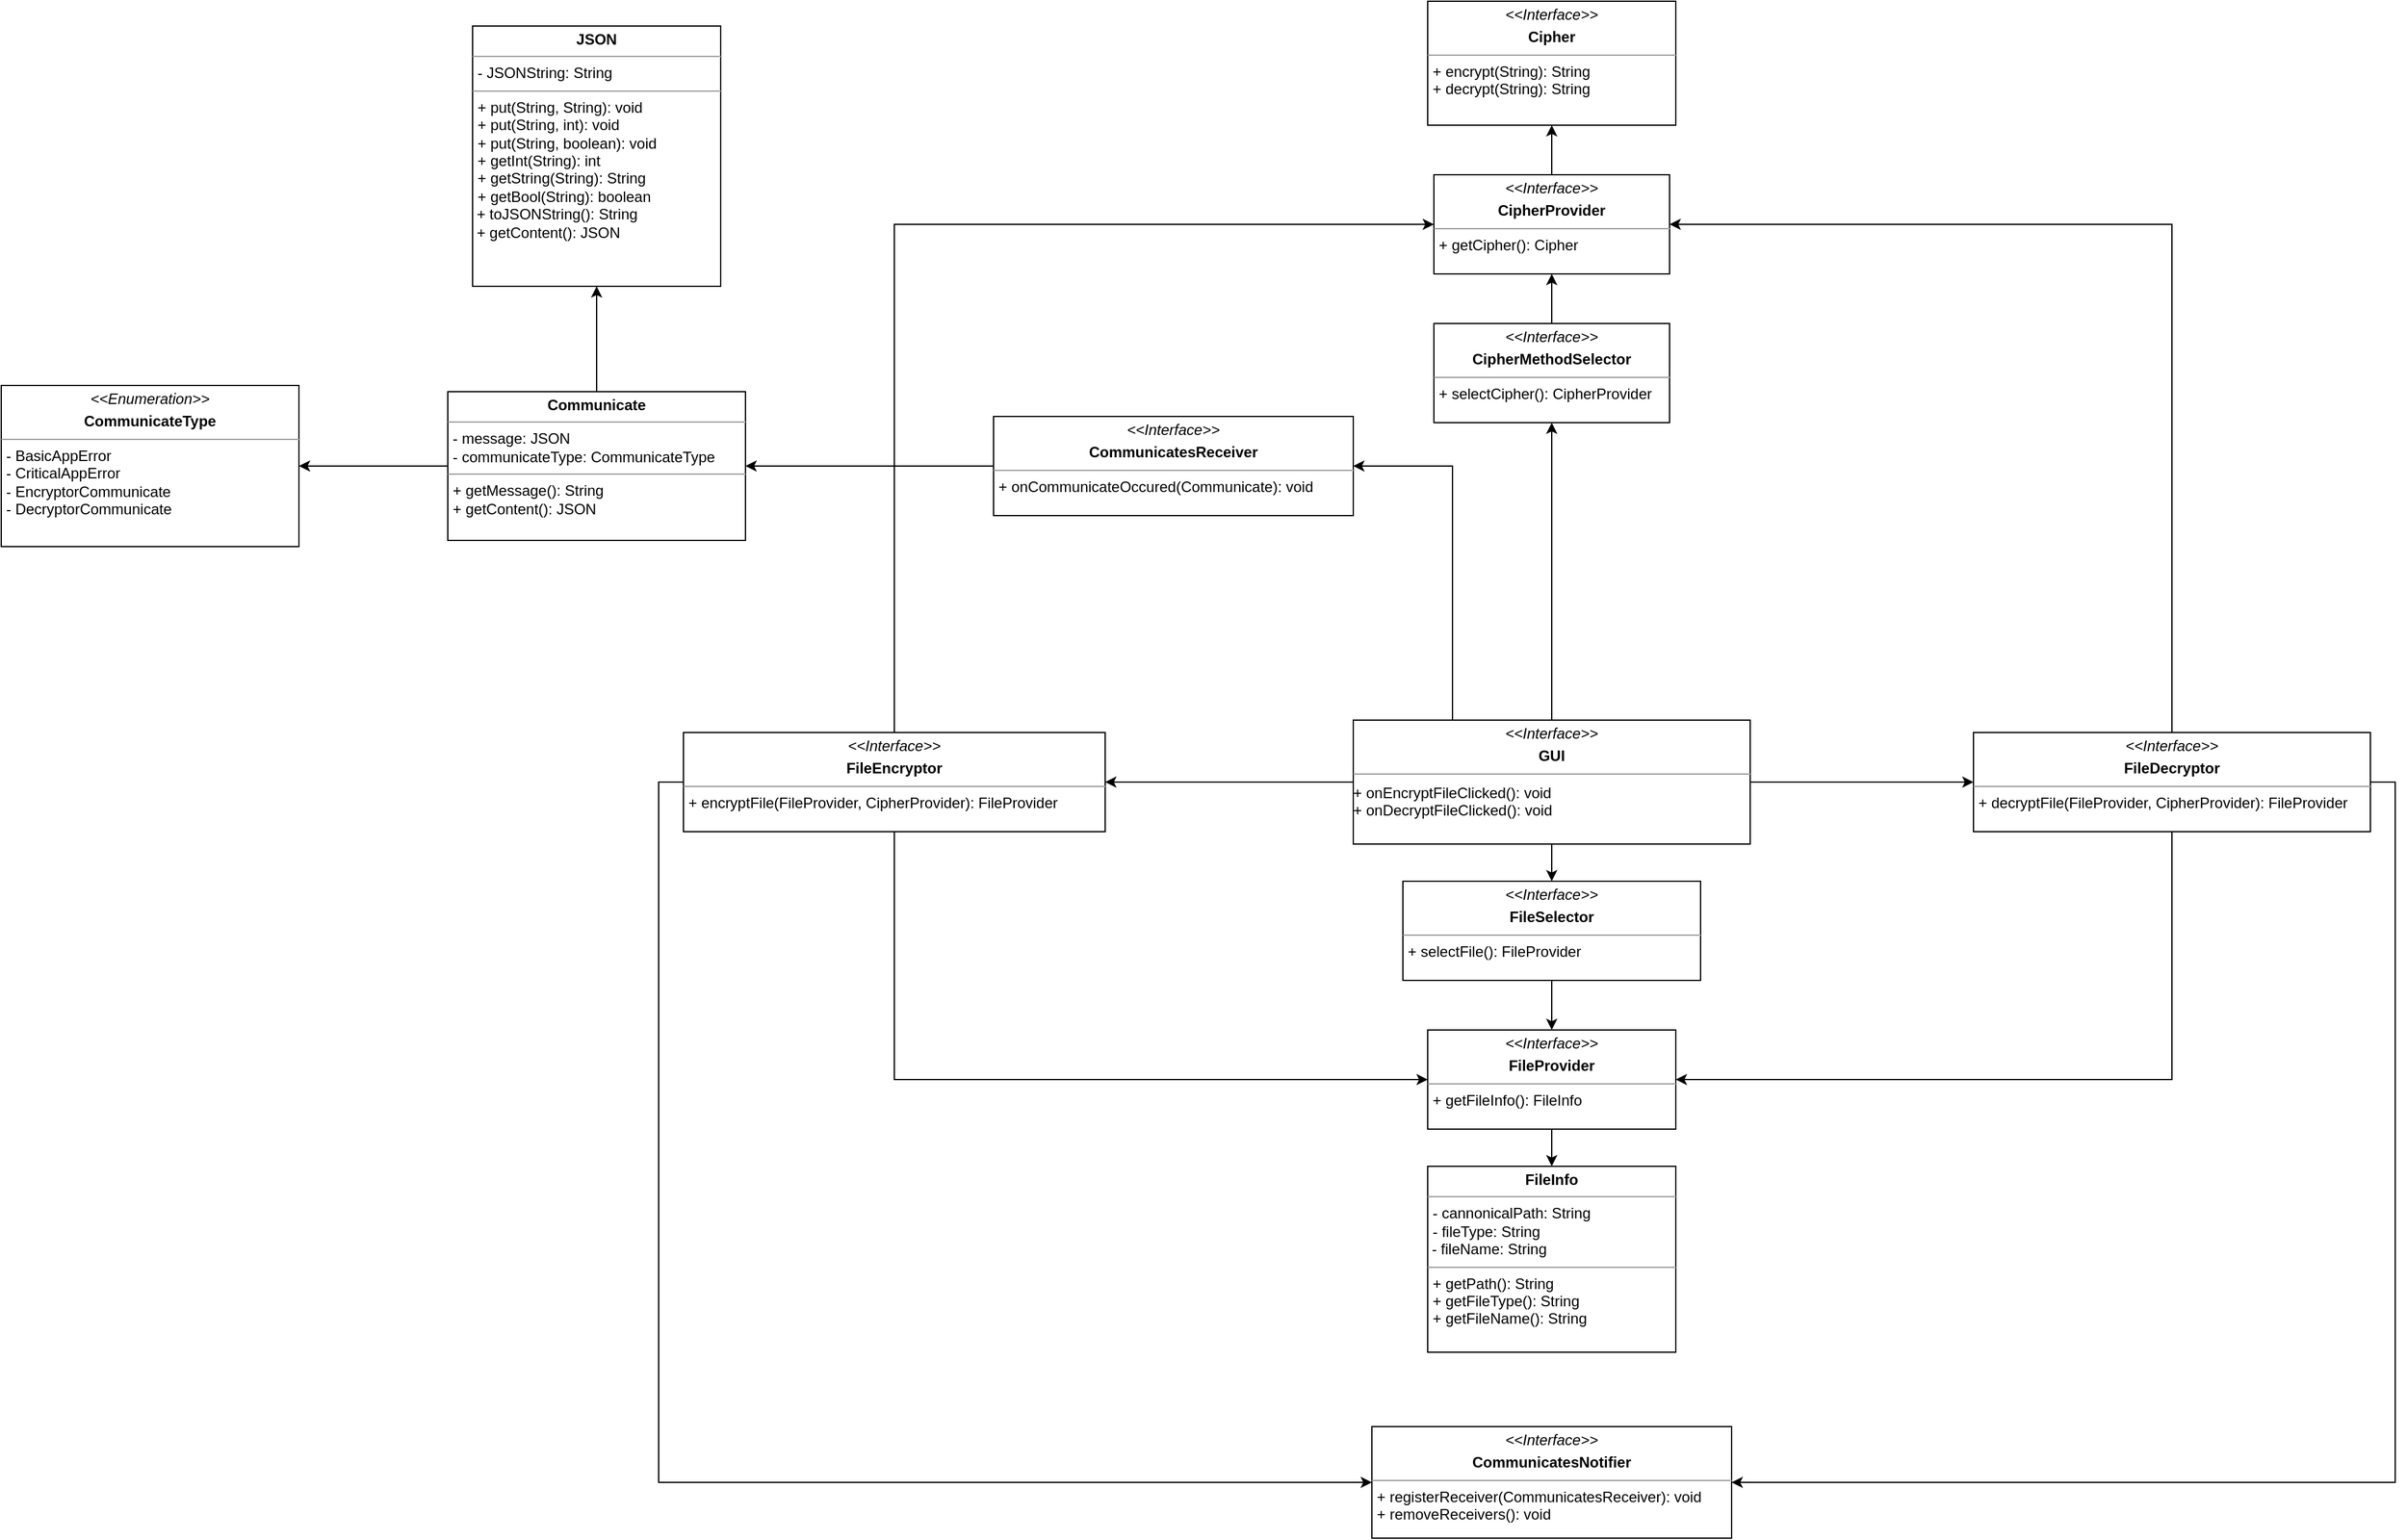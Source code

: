 <mxfile version="23.1.7" type="github">
  <diagram id="C5RBs43oDa-KdzZeNtuy" name="Page-1">
    <mxGraphModel dx="3163" dy="1984" grid="1" gridSize="10" guides="1" tooltips="1" connect="1" arrows="1" fold="1" page="1" pageScale="1" pageWidth="827" pageHeight="1169" math="0" shadow="0">
      <root>
        <mxCell id="WIyWlLk6GJQsqaUBKTNV-0" />
        <mxCell id="WIyWlLk6GJQsqaUBKTNV-1" parent="WIyWlLk6GJQsqaUBKTNV-0" />
        <mxCell id="a96HarnvfZWFyLArVT6r-29" style="edgeStyle=orthogonalEdgeStyle;rounded=0;orthogonalLoop=1;jettySize=auto;html=1;exitX=0.5;exitY=1;exitDx=0;exitDy=0;entryX=0.5;entryY=0;entryDx=0;entryDy=0;" parent="WIyWlLk6GJQsqaUBKTNV-1" source="a96HarnvfZWFyLArVT6r-2" target="a96HarnvfZWFyLArVT6r-22" edge="1">
          <mxGeometry relative="1" as="geometry" />
        </mxCell>
        <mxCell id="a96HarnvfZWFyLArVT6r-2" value="&lt;p style=&quot;margin:0px;margin-top:4px;text-align:center;&quot;&gt;&lt;i&gt;&amp;lt;&amp;lt;Interface&amp;gt;&amp;gt;&lt;/i&gt;&lt;b&gt;&lt;br&gt;&lt;/b&gt;&lt;/p&gt;&lt;p style=&quot;margin:0px;margin-top:4px;text-align:center;&quot;&gt;&lt;b&gt;FileSelector&lt;/b&gt;&lt;br&gt;&lt;/p&gt;&lt;hr size=&quot;1&quot;&gt;&lt;p style=&quot;margin:0px;margin-left:4px;&quot;&gt;+ selectFile(): FileProvider&lt;/p&gt;" style="verticalAlign=top;align=left;overflow=fill;html=1;whiteSpace=wrap;" parent="WIyWlLk6GJQsqaUBKTNV-1" vertex="1">
          <mxGeometry x="260" y="280" width="240" height="80" as="geometry" />
        </mxCell>
        <mxCell id="a96HarnvfZWFyLArVT6r-27" style="edgeStyle=orthogonalEdgeStyle;rounded=0;orthogonalLoop=1;jettySize=auto;html=1;exitX=0.5;exitY=1;exitDx=0;exitDy=0;entryX=0;entryY=0.5;entryDx=0;entryDy=0;" parent="WIyWlLk6GJQsqaUBKTNV-1" source="a96HarnvfZWFyLArVT6r-19" target="a96HarnvfZWFyLArVT6r-22" edge="1">
          <mxGeometry relative="1" as="geometry" />
        </mxCell>
        <mxCell id="xnzlkQ7W8ijQOCLR8_S7-12" style="edgeStyle=orthogonalEdgeStyle;rounded=0;orthogonalLoop=1;jettySize=auto;html=1;exitX=0.5;exitY=0;exitDx=0;exitDy=0;entryX=0;entryY=0.5;entryDx=0;entryDy=0;" edge="1" parent="WIyWlLk6GJQsqaUBKTNV-1" source="a96HarnvfZWFyLArVT6r-19" target="a96HarnvfZWFyLArVT6r-23">
          <mxGeometry relative="1" as="geometry" />
        </mxCell>
        <mxCell id="xnzlkQ7W8ijQOCLR8_S7-18" style="edgeStyle=orthogonalEdgeStyle;rounded=0;orthogonalLoop=1;jettySize=auto;html=1;exitX=0;exitY=0.5;exitDx=0;exitDy=0;entryX=0;entryY=0.5;entryDx=0;entryDy=0;" edge="1" parent="WIyWlLk6GJQsqaUBKTNV-1" source="a96HarnvfZWFyLArVT6r-19" target="a96HarnvfZWFyLArVT6r-55">
          <mxGeometry relative="1" as="geometry" />
        </mxCell>
        <mxCell id="a96HarnvfZWFyLArVT6r-19" value="&lt;p style=&quot;margin:0px;margin-top:4px;text-align:center;&quot;&gt;&lt;i&gt;&amp;lt;&amp;lt;Interface&amp;gt;&amp;gt;&lt;/i&gt;&lt;b&gt;&lt;br&gt;&lt;/b&gt;&lt;/p&gt;&lt;p style=&quot;margin:0px;margin-top:4px;text-align:center;&quot;&gt;&lt;b&gt;FileEncryptor&lt;/b&gt;&lt;/p&gt;&lt;hr size=&quot;1&quot;&gt;&lt;p style=&quot;margin:0px;margin-left:4px;&quot;&gt;+ encryptFile(FileProvider, CipherProvider): FileProvider&lt;/p&gt;" style="verticalAlign=top;align=left;overflow=fill;html=1;whiteSpace=wrap;" parent="WIyWlLk6GJQsqaUBKTNV-1" vertex="1">
          <mxGeometry x="-320" y="160" width="340" height="80" as="geometry" />
        </mxCell>
        <mxCell id="a96HarnvfZWFyLArVT6r-26" style="edgeStyle=orthogonalEdgeStyle;rounded=0;orthogonalLoop=1;jettySize=auto;html=1;exitX=0.5;exitY=1;exitDx=0;exitDy=0;entryX=1;entryY=0.5;entryDx=0;entryDy=0;" parent="WIyWlLk6GJQsqaUBKTNV-1" source="a96HarnvfZWFyLArVT6r-20" target="a96HarnvfZWFyLArVT6r-22" edge="1">
          <mxGeometry relative="1" as="geometry" />
        </mxCell>
        <mxCell id="xnzlkQ7W8ijQOCLR8_S7-13" style="edgeStyle=orthogonalEdgeStyle;rounded=0;orthogonalLoop=1;jettySize=auto;html=1;exitX=0.5;exitY=0;exitDx=0;exitDy=0;entryX=1;entryY=0.5;entryDx=0;entryDy=0;" edge="1" parent="WIyWlLk6GJQsqaUBKTNV-1" source="a96HarnvfZWFyLArVT6r-20" target="a96HarnvfZWFyLArVT6r-23">
          <mxGeometry relative="1" as="geometry" />
        </mxCell>
        <mxCell id="xnzlkQ7W8ijQOCLR8_S7-17" style="edgeStyle=orthogonalEdgeStyle;rounded=0;orthogonalLoop=1;jettySize=auto;html=1;exitX=1;exitY=0.5;exitDx=0;exitDy=0;entryX=1;entryY=0.5;entryDx=0;entryDy=0;" edge="1" parent="WIyWlLk6GJQsqaUBKTNV-1" source="a96HarnvfZWFyLArVT6r-20" target="a96HarnvfZWFyLArVT6r-55">
          <mxGeometry relative="1" as="geometry" />
        </mxCell>
        <mxCell id="a96HarnvfZWFyLArVT6r-20" value="&lt;p style=&quot;margin:0px;margin-top:4px;text-align:center;&quot;&gt;&lt;i&gt;&amp;lt;&amp;lt;Interface&amp;gt;&amp;gt;&lt;/i&gt;&lt;b&gt;&lt;br&gt;&lt;/b&gt;&lt;/p&gt;&lt;p style=&quot;margin:0px;margin-top:4px;text-align:center;&quot;&gt;&lt;b&gt;FileDecryptor&lt;/b&gt;&lt;/p&gt;&lt;hr size=&quot;1&quot;&gt;&lt;p style=&quot;margin:0px;margin-left:4px;&quot;&gt;+ decryptFile(FileProvider, CipherProvider): FileProvider&lt;/p&gt;" style="verticalAlign=top;align=left;overflow=fill;html=1;whiteSpace=wrap;" parent="WIyWlLk6GJQsqaUBKTNV-1" vertex="1">
          <mxGeometry x="720" y="160" width="320" height="80" as="geometry" />
        </mxCell>
        <mxCell id="xnzlkQ7W8ijQOCLR8_S7-1" style="edgeStyle=orthogonalEdgeStyle;rounded=0;orthogonalLoop=1;jettySize=auto;html=1;exitX=0.5;exitY=0;exitDx=0;exitDy=0;entryX=0.5;entryY=1;entryDx=0;entryDy=0;" edge="1" parent="WIyWlLk6GJQsqaUBKTNV-1" source="a96HarnvfZWFyLArVT6r-21" target="a96HarnvfZWFyLArVT6r-23">
          <mxGeometry relative="1" as="geometry" />
        </mxCell>
        <mxCell id="a96HarnvfZWFyLArVT6r-21" value="&lt;p style=&quot;margin:0px;margin-top:4px;text-align:center;&quot;&gt;&lt;i&gt;&amp;lt;&amp;lt;Interface&amp;gt;&amp;gt;&lt;/i&gt;&lt;b&gt;&lt;br&gt;&lt;/b&gt;&lt;/p&gt;&lt;p style=&quot;margin:0px;margin-top:4px;text-align:center;&quot;&gt;&lt;b&gt;CipherMethodSelector&lt;/b&gt;&lt;br&gt;&lt;/p&gt;&lt;hr size=&quot;1&quot;&gt;&lt;p style=&quot;margin:0px;margin-left:4px;&quot;&gt;+ selectCipher(): CipherProvider&lt;br&gt;&lt;/p&gt;" style="verticalAlign=top;align=left;overflow=fill;html=1;whiteSpace=wrap;" parent="WIyWlLk6GJQsqaUBKTNV-1" vertex="1">
          <mxGeometry x="285" y="-170" width="190" height="80" as="geometry" />
        </mxCell>
        <mxCell id="a96HarnvfZWFyLArVT6r-32" style="edgeStyle=orthogonalEdgeStyle;rounded=0;orthogonalLoop=1;jettySize=auto;html=1;exitX=0.5;exitY=1;exitDx=0;exitDy=0;" parent="WIyWlLk6GJQsqaUBKTNV-1" source="a96HarnvfZWFyLArVT6r-22" target="a96HarnvfZWFyLArVT6r-25" edge="1">
          <mxGeometry relative="1" as="geometry" />
        </mxCell>
        <mxCell id="a96HarnvfZWFyLArVT6r-22" value="&lt;p style=&quot;margin:0px;margin-top:4px;text-align:center;&quot;&gt;&lt;i&gt;&amp;lt;&amp;lt;Interface&amp;gt;&amp;gt;&lt;/i&gt;&lt;b&gt;&lt;br&gt;&lt;/b&gt;&lt;/p&gt;&lt;p style=&quot;margin:0px;margin-top:4px;text-align:center;&quot;&gt;&lt;b&gt;FileProvider&lt;/b&gt;&lt;br&gt;&lt;/p&gt;&lt;hr size=&quot;1&quot;&gt;&lt;p style=&quot;margin:0px;margin-left:4px;&quot;&gt;+ getFileInfo(): FileInfo&lt;/p&gt;" style="verticalAlign=top;align=left;overflow=fill;html=1;whiteSpace=wrap;" parent="WIyWlLk6GJQsqaUBKTNV-1" vertex="1">
          <mxGeometry x="280" y="400" width="200" height="80" as="geometry" />
        </mxCell>
        <mxCell id="xnzlkQ7W8ijQOCLR8_S7-15" style="edgeStyle=orthogonalEdgeStyle;rounded=0;orthogonalLoop=1;jettySize=auto;html=1;exitX=0.5;exitY=0;exitDx=0;exitDy=0;entryX=0.5;entryY=1;entryDx=0;entryDy=0;" edge="1" parent="WIyWlLk6GJQsqaUBKTNV-1" source="a96HarnvfZWFyLArVT6r-23" target="xnzlkQ7W8ijQOCLR8_S7-14">
          <mxGeometry relative="1" as="geometry" />
        </mxCell>
        <mxCell id="a96HarnvfZWFyLArVT6r-23" value="&lt;p style=&quot;margin:0px;margin-top:4px;text-align:center;&quot;&gt;&lt;i&gt;&amp;lt;&amp;lt;Interface&amp;gt;&amp;gt;&lt;/i&gt;&lt;b&gt;&lt;br&gt;&lt;/b&gt;&lt;/p&gt;&lt;p style=&quot;margin:0px;margin-top:4px;text-align:center;&quot;&gt;&lt;b&gt;CipherProvider&lt;/b&gt;&lt;br&gt;&lt;/p&gt;&lt;hr size=&quot;1&quot;&gt;&lt;p style=&quot;margin:0px;margin-left:4px;&quot;&gt;+ getCipher(): Cipher&lt;br&gt;&lt;br&gt;&lt;/p&gt;" style="verticalAlign=top;align=left;overflow=fill;html=1;whiteSpace=wrap;" parent="WIyWlLk6GJQsqaUBKTNV-1" vertex="1">
          <mxGeometry x="285" y="-290" width="190" height="80" as="geometry" />
        </mxCell>
        <mxCell id="a96HarnvfZWFyLArVT6r-25" value="&lt;p style=&quot;margin:0px;margin-top:4px;text-align:center;&quot;&gt;&lt;b&gt;FileInfo&lt;/b&gt;&lt;/p&gt;&lt;hr size=&quot;1&quot;&gt;&lt;p style=&quot;margin:0px;margin-left:4px;&quot;&gt;- cannonicalPath: String&lt;/p&gt;&lt;p style=&quot;margin:0px;margin-left:4px;&quot;&gt;- fileType: String&lt;br&gt;&lt;/p&gt;&amp;nbsp;- fileName: String&lt;br&gt;&lt;hr size=&quot;1&quot;&gt;&lt;p style=&quot;margin:0px;margin-left:4px;&quot;&gt;+ getPath(): String&lt;/p&gt;&lt;p style=&quot;margin:0px;margin-left:4px;&quot;&gt;+ getFileType(): String&lt;/p&gt;&lt;p style=&quot;margin:0px;margin-left:4px;&quot;&gt;+ getFileName(): String&lt;br&gt;&lt;/p&gt;" style="verticalAlign=top;align=left;overflow=fill;html=1;whiteSpace=wrap;" parent="WIyWlLk6GJQsqaUBKTNV-1" vertex="1">
          <mxGeometry x="280" y="510" width="200" height="150" as="geometry" />
        </mxCell>
        <mxCell id="a96HarnvfZWFyLArVT6r-50" style="edgeStyle=orthogonalEdgeStyle;rounded=0;orthogonalLoop=1;jettySize=auto;html=1;entryX=1;entryY=0.5;entryDx=0;entryDy=0;" parent="WIyWlLk6GJQsqaUBKTNV-1" source="a96HarnvfZWFyLArVT6r-40" target="a96HarnvfZWFyLArVT6r-45" edge="1">
          <mxGeometry relative="1" as="geometry" />
        </mxCell>
        <mxCell id="a96HarnvfZWFyLArVT6r-51" style="edgeStyle=orthogonalEdgeStyle;rounded=0;orthogonalLoop=1;jettySize=auto;html=1;exitX=0.5;exitY=0;exitDx=0;exitDy=0;entryX=0.5;entryY=1;entryDx=0;entryDy=0;" parent="WIyWlLk6GJQsqaUBKTNV-1" source="a96HarnvfZWFyLArVT6r-40" target="a96HarnvfZWFyLArVT6r-41" edge="1">
          <mxGeometry relative="1" as="geometry" />
        </mxCell>
        <mxCell id="a96HarnvfZWFyLArVT6r-40" value="&lt;p style=&quot;margin:0px;margin-top:4px;text-align:center;&quot;&gt;&lt;b&gt;Communicate&lt;/b&gt;&lt;/p&gt;&lt;hr size=&quot;1&quot;&gt;&lt;p style=&quot;margin:0px;margin-left:4px;&quot;&gt;- message: JSON&lt;/p&gt;&lt;p style=&quot;margin:0px;margin-left:4px;&quot;&gt;- communicateType: CommunicateType&lt;br&gt;&lt;/p&gt;&lt;hr size=&quot;1&quot;&gt;&lt;p style=&quot;margin:0px;margin-left:4px;&quot;&gt;+ getMessage(): String&lt;/p&gt;&lt;p style=&quot;margin:0px;margin-left:4px;&quot;&gt;+ getContent(): JSON&lt;br&gt;&lt;/p&gt;" style="verticalAlign=top;align=left;overflow=fill;html=1;whiteSpace=wrap;" parent="WIyWlLk6GJQsqaUBKTNV-1" vertex="1">
          <mxGeometry x="-510" y="-115" width="240" height="120" as="geometry" />
        </mxCell>
        <mxCell id="a96HarnvfZWFyLArVT6r-41" value="&lt;p style=&quot;margin:0px;margin-top:4px;text-align:center;&quot;&gt;&lt;b&gt;JSON&lt;/b&gt;&lt;/p&gt;&lt;hr size=&quot;1&quot;&gt;&lt;p style=&quot;margin:0px;margin-left:4px;&quot;&gt;- JSONString: String&lt;br&gt;&lt;/p&gt;&lt;hr size=&quot;1&quot;&gt;&lt;p style=&quot;margin:0px;margin-left:4px;&quot;&gt;+ put(String, String): void&lt;/p&gt;&lt;p style=&quot;margin:0px;margin-left:4px;&quot;&gt;+ put(String, int): void&lt;/p&gt;&lt;p style=&quot;margin:0px;margin-left:4px;&quot;&gt;+ put(String, boolean): void&lt;/p&gt;&lt;p style=&quot;margin:0px;margin-left:4px;&quot;&gt;+ getInt(String): int&lt;/p&gt;&lt;p style=&quot;margin:0px;margin-left:4px;&quot;&gt;+ getString(String): String&lt;/p&gt;&lt;p style=&quot;margin:0px;margin-left:4px;&quot;&gt;+ getBool(String): boolean&lt;/p&gt;&amp;nbsp;+ toJSONString(): String&lt;br&gt;&amp;nbsp;+ getContent(): JSON" style="verticalAlign=top;align=left;overflow=fill;html=1;whiteSpace=wrap;" parent="WIyWlLk6GJQsqaUBKTNV-1" vertex="1">
          <mxGeometry x="-490" y="-410" width="200" height="210" as="geometry" />
        </mxCell>
        <mxCell id="a96HarnvfZWFyLArVT6r-45" value="&lt;p style=&quot;margin:0px;margin-top:4px;text-align:center;&quot;&gt;&lt;i&gt;&amp;lt;&amp;lt;Enumeration&amp;gt;&amp;gt;&lt;/i&gt;&lt;b&gt;&lt;br&gt;&lt;/b&gt;&lt;/p&gt;&lt;p style=&quot;margin:0px;margin-top:4px;text-align:center;&quot;&gt;&lt;b&gt;CommunicateType&lt;/b&gt;&lt;br&gt;&lt;/p&gt;&lt;hr size=&quot;1&quot;&gt;&lt;p style=&quot;margin:0px;margin-left:4px;&quot;&gt;- BasicAppError&lt;/p&gt;&lt;p style=&quot;margin:0px;margin-left:4px;&quot;&gt;- CriticalAppError&lt;/p&gt;&lt;p style=&quot;margin:0px;margin-left:4px;&quot;&gt;- EncryptorCommunicate&lt;/p&gt;&lt;p style=&quot;margin:0px;margin-left:4px;&quot;&gt;- DecryptorCommunicate&lt;br&gt;&lt;/p&gt;" style="verticalAlign=top;align=left;overflow=fill;html=1;whiteSpace=wrap;" parent="WIyWlLk6GJQsqaUBKTNV-1" vertex="1">
          <mxGeometry x="-870" y="-120" width="240" height="130" as="geometry" />
        </mxCell>
        <mxCell id="xnzlkQ7W8ijQOCLR8_S7-16" style="edgeStyle=orthogonalEdgeStyle;rounded=0;orthogonalLoop=1;jettySize=auto;html=1;exitX=0;exitY=0.5;exitDx=0;exitDy=0;entryX=1;entryY=0.5;entryDx=0;entryDy=0;" edge="1" parent="WIyWlLk6GJQsqaUBKTNV-1" source="a96HarnvfZWFyLArVT6r-54" target="a96HarnvfZWFyLArVT6r-40">
          <mxGeometry relative="1" as="geometry" />
        </mxCell>
        <mxCell id="a96HarnvfZWFyLArVT6r-54" value="&lt;p style=&quot;margin:0px;margin-top:4px;text-align:center;&quot;&gt;&lt;i&gt;&amp;lt;&amp;lt;Interface&amp;gt;&amp;gt;&lt;/i&gt;&lt;b&gt;&lt;br&gt;&lt;/b&gt;&lt;/p&gt;&lt;p style=&quot;margin:0px;margin-top:4px;text-align:center;&quot;&gt;&lt;/p&gt;&lt;p style=&quot;margin:0px;margin-top:4px;text-align:center;&quot;&gt;&lt;b&gt;CommunicatesReceiver&lt;/b&gt;&lt;/p&gt;&lt;hr size=&quot;1&quot;&gt;&lt;p style=&quot;margin:0px;margin-left:4px;&quot;&gt;+ onCommunicateOccured(Communicate): void&lt;/p&gt;" style="verticalAlign=top;align=left;overflow=fill;html=1;whiteSpace=wrap;" parent="WIyWlLk6GJQsqaUBKTNV-1" vertex="1">
          <mxGeometry x="-70" y="-95" width="290" height="80" as="geometry" />
        </mxCell>
        <mxCell id="a96HarnvfZWFyLArVT6r-55" value="&lt;p style=&quot;margin:0px;margin-top:4px;text-align:center;&quot;&gt;&lt;i&gt;&amp;lt;&amp;lt;Interface&amp;gt;&amp;gt;&lt;/i&gt;&lt;b&gt;&lt;br&gt;&lt;/b&gt;&lt;/p&gt;&lt;p style=&quot;margin:0px;margin-top:4px;text-align:center;&quot;&gt;&lt;/p&gt;&lt;p style=&quot;margin:0px;margin-top:4px;text-align:center;&quot;&gt;&lt;b&gt;CommunicatesNotifier&lt;/b&gt;&lt;/p&gt;&lt;hr size=&quot;1&quot;&gt;&lt;p style=&quot;margin:0px;margin-left:4px;&quot;&gt;+ registerReceiver(CommunicatesReceiver): void&lt;/p&gt;&lt;p style=&quot;margin:0px;margin-left:4px;&quot;&gt;+ removeReceivers(): void&lt;br&gt;&lt;/p&gt;" style="verticalAlign=top;align=left;overflow=fill;html=1;whiteSpace=wrap;" parent="WIyWlLk6GJQsqaUBKTNV-1" vertex="1">
          <mxGeometry x="235" y="720" width="290" height="90" as="geometry" />
        </mxCell>
        <mxCell id="a96HarnvfZWFyLArVT6r-59" style="edgeStyle=orthogonalEdgeStyle;rounded=0;orthogonalLoop=1;jettySize=auto;html=1;exitX=0.25;exitY=0;exitDx=0;exitDy=0;entryX=1;entryY=0.5;entryDx=0;entryDy=0;" parent="WIyWlLk6GJQsqaUBKTNV-1" source="a96HarnvfZWFyLArVT6r-58" target="a96HarnvfZWFyLArVT6r-54" edge="1">
          <mxGeometry relative="1" as="geometry" />
        </mxCell>
        <mxCell id="a96HarnvfZWFyLArVT6r-60" style="edgeStyle=orthogonalEdgeStyle;rounded=0;orthogonalLoop=1;jettySize=auto;html=1;exitX=0.5;exitY=1;exitDx=0;exitDy=0;" parent="WIyWlLk6GJQsqaUBKTNV-1" source="a96HarnvfZWFyLArVT6r-58" target="a96HarnvfZWFyLArVT6r-2" edge="1">
          <mxGeometry relative="1" as="geometry" />
        </mxCell>
        <mxCell id="a96HarnvfZWFyLArVT6r-61" style="edgeStyle=orthogonalEdgeStyle;rounded=0;orthogonalLoop=1;jettySize=auto;html=1;exitX=1;exitY=0.5;exitDx=0;exitDy=0;" parent="WIyWlLk6GJQsqaUBKTNV-1" source="a96HarnvfZWFyLArVT6r-58" target="a96HarnvfZWFyLArVT6r-20" edge="1">
          <mxGeometry relative="1" as="geometry" />
        </mxCell>
        <mxCell id="a96HarnvfZWFyLArVT6r-62" style="edgeStyle=orthogonalEdgeStyle;rounded=0;orthogonalLoop=1;jettySize=auto;html=1;exitX=0;exitY=0.5;exitDx=0;exitDy=0;entryX=1;entryY=0.5;entryDx=0;entryDy=0;" parent="WIyWlLk6GJQsqaUBKTNV-1" source="a96HarnvfZWFyLArVT6r-58" target="a96HarnvfZWFyLArVT6r-19" edge="1">
          <mxGeometry relative="1" as="geometry" />
        </mxCell>
        <mxCell id="a96HarnvfZWFyLArVT6r-58" value="&lt;p style=&quot;margin:0px;margin-top:4px;text-align:center;&quot;&gt;&lt;i&gt;&amp;lt;&amp;lt;Interface&amp;gt;&amp;gt;&lt;/i&gt;&lt;b&gt;&lt;br&gt;&lt;/b&gt;&lt;/p&gt;&lt;p style=&quot;margin:0px;margin-top:4px;text-align:center;&quot;&gt;&lt;/p&gt;&lt;p style=&quot;margin:0px;margin-top:4px;text-align:center;&quot;&gt;&lt;b&gt;GUI&lt;/b&gt;&lt;br&gt;&lt;/p&gt;&lt;hr size=&quot;1&quot;&gt;&lt;div style=&quot;height:2px;&quot;&gt;&lt;/div&gt;&lt;div style=&quot;height:2px;&quot;&gt;+ onEncryptFileClicked(): void&lt;br&gt;+ onDecryptFileClicked(): void&lt;br&gt;&lt;/div&gt;" style="verticalAlign=top;align=left;overflow=fill;html=1;whiteSpace=wrap;" parent="WIyWlLk6GJQsqaUBKTNV-1" vertex="1">
          <mxGeometry x="220" y="150" width="320" height="100" as="geometry" />
        </mxCell>
        <mxCell id="xnzlkQ7W8ijQOCLR8_S7-10" style="edgeStyle=orthogonalEdgeStyle;rounded=0;orthogonalLoop=1;jettySize=auto;html=1;exitX=0.5;exitY=0;exitDx=0;exitDy=0;entryX=0.5;entryY=1;entryDx=0;entryDy=0;" edge="1" parent="WIyWlLk6GJQsqaUBKTNV-1" source="a96HarnvfZWFyLArVT6r-58" target="a96HarnvfZWFyLArVT6r-21">
          <mxGeometry relative="1" as="geometry" />
        </mxCell>
        <mxCell id="xnzlkQ7W8ijQOCLR8_S7-14" value="&lt;p style=&quot;margin:0px;margin-top:4px;text-align:center;&quot;&gt;&lt;i&gt;&amp;lt;&amp;lt;Interface&amp;gt;&amp;gt;&lt;/i&gt;&lt;b&gt;&lt;br&gt;&lt;/b&gt;&lt;/p&gt;&lt;p style=&quot;margin:0px;margin-top:4px;text-align:center;&quot;&gt;&lt;/p&gt;&lt;p style=&quot;margin:0px;margin-top:4px;text-align:center;&quot;&gt;&lt;b&gt;Cipher&lt;/b&gt;&lt;/p&gt;&lt;hr size=&quot;1&quot;&gt;&lt;p style=&quot;margin:0px;margin-left:4px;&quot;&gt;+ encrypt(String): String&lt;/p&gt;&lt;p style=&quot;margin:0px;margin-left:4px;&quot;&gt;+ decrypt(String): String&lt;br&gt;&lt;/p&gt;" style="verticalAlign=top;align=left;overflow=fill;html=1;whiteSpace=wrap;" vertex="1" parent="WIyWlLk6GJQsqaUBKTNV-1">
          <mxGeometry x="280" y="-430" width="200" height="100" as="geometry" />
        </mxCell>
      </root>
    </mxGraphModel>
  </diagram>
</mxfile>
